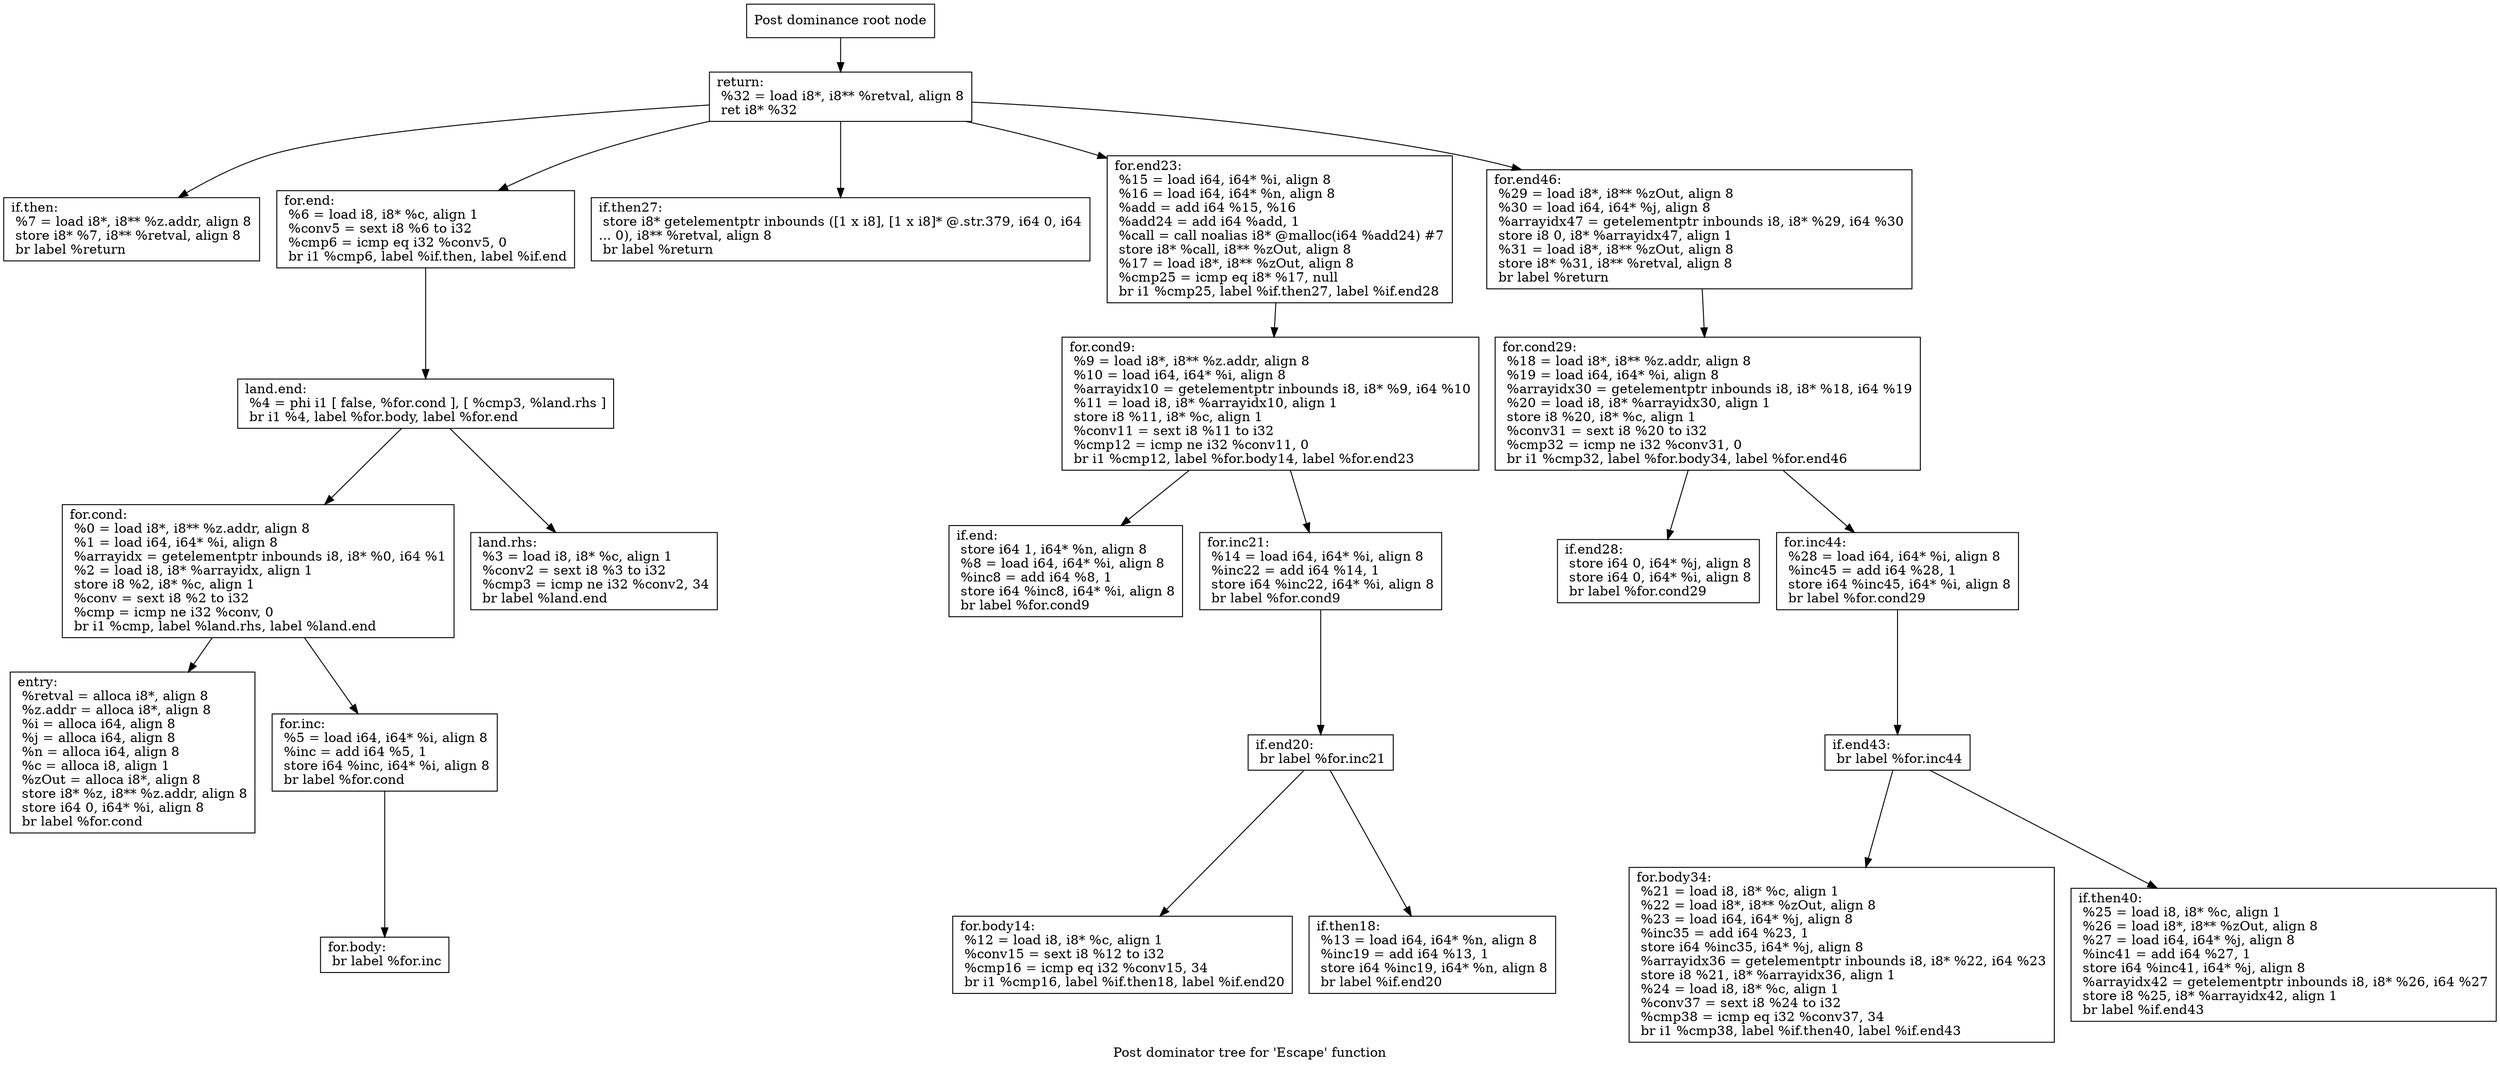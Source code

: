 digraph "Post dominator tree for 'Escape' function" {
	label="Post dominator tree for 'Escape' function";

	Node0x23483e0 [shape=record,label="{Post dominance root node}"];
	Node0x23483e0 -> Node0x2344a70;
	Node0x2344a70 [shape=record,label="{return:                                           \l  %32 = load i8*, i8** %retval, align 8\l  ret i8* %32\l}"];
	Node0x2344a70 -> Node0x22ce840;
	Node0x2344a70 -> Node0x2251760;
	Node0x2344a70 -> Node0x2257ce0;
	Node0x2344a70 -> Node0x22f4920;
	Node0x2344a70 -> Node0x22e2530;
	Node0x22ce840 [shape=record,label="{if.then:                                          \l  %7 = load i8*, i8** %z.addr, align 8\l  store i8* %7, i8** %retval, align 8\l  br label %return\l}"];
	Node0x2251760 [shape=record,label="{for.end:                                          \l  %6 = load i8, i8* %c, align 1\l  %conv5 = sext i8 %6 to i32\l  %cmp6 = icmp eq i32 %conv5, 0\l  br i1 %cmp6, label %if.then, label %if.end\l}"];
	Node0x2251760 -> Node0x22f66b0;
	Node0x22f66b0 [shape=record,label="{land.end:                                         \l  %4 = phi i1 [ false, %for.cond ], [ %cmp3, %land.rhs ]\l  br i1 %4, label %for.body, label %for.end\l}"];
	Node0x22f66b0 -> Node0x226b1e0;
	Node0x22f66b0 -> Node0x22b50c0;
	Node0x226b1e0 [shape=record,label="{for.cond:                                         \l  %0 = load i8*, i8** %z.addr, align 8\l  %1 = load i64, i64* %i, align 8\l  %arrayidx = getelementptr inbounds i8, i8* %0, i64 %1\l  %2 = load i8, i8* %arrayidx, align 1\l  store i8 %2, i8* %c, align 1\l  %conv = sext i8 %2 to i32\l  %cmp = icmp ne i32 %conv, 0\l  br i1 %cmp, label %land.rhs, label %land.end\l}"];
	Node0x226b1e0 -> Node0x2291bc0;
	Node0x226b1e0 -> Node0x22d7290;
	Node0x2291bc0 [shape=record,label="{entry:\l  %retval = alloca i8*, align 8\l  %z.addr = alloca i8*, align 8\l  %i = alloca i64, align 8\l  %j = alloca i64, align 8\l  %n = alloca i64, align 8\l  %c = alloca i8, align 1\l  %zOut = alloca i8*, align 8\l  store i8* %z, i8** %z.addr, align 8\l  store i64 0, i64* %i, align 8\l  br label %for.cond\l}"];
	Node0x22d7290 [shape=record,label="{for.inc:                                          \l  %5 = load i64, i64* %i, align 8\l  %inc = add i64 %5, 1\l  store i64 %inc, i64* %i, align 8\l  br label %for.cond\l}"];
	Node0x22d7290 -> Node0x22d4560;
	Node0x22d4560 [shape=record,label="{for.body:                                         \l  br label %for.inc\l}"];
	Node0x22b50c0 [shape=record,label="{land.rhs:                                         \l  %3 = load i8, i8* %c, align 1\l  %conv2 = sext i8 %3 to i32\l  %cmp3 = icmp ne i32 %conv2, 34\l  br label %land.end\l}"];
	Node0x2257ce0 [shape=record,label="{if.then27:                                        \l  store i8* getelementptr inbounds ([1 x i8], [1 x i8]* @.str.379, i64 0, i64\l... 0), i8** %retval, align 8\l  br label %return\l}"];
	Node0x22f4920 [shape=record,label="{for.end23:                                        \l  %15 = load i64, i64* %i, align 8\l  %16 = load i64, i64* %n, align 8\l  %add = add i64 %15, %16\l  %add24 = add i64 %add, 1\l  %call = call noalias i8* @malloc(i64 %add24) #7\l  store i8* %call, i8** %zOut, align 8\l  %17 = load i8*, i8** %zOut, align 8\l  %cmp25 = icmp eq i8* %17, null\l  br i1 %cmp25, label %if.then27, label %if.end28\l}"];
	Node0x22f4920 -> Node0x229ebc0;
	Node0x229ebc0 [shape=record,label="{for.cond9:                                        \l  %9 = load i8*, i8** %z.addr, align 8\l  %10 = load i64, i64* %i, align 8\l  %arrayidx10 = getelementptr inbounds i8, i8* %9, i64 %10\l  %11 = load i8, i8* %arrayidx10, align 1\l  store i8 %11, i8* %c, align 1\l  %conv11 = sext i8 %11 to i32\l  %cmp12 = icmp ne i32 %conv11, 0\l  br i1 %cmp12, label %for.body14, label %for.end23\l}"];
	Node0x229ebc0 -> Node0x2304680;
	Node0x229ebc0 -> Node0x22ee3c0;
	Node0x2304680 [shape=record,label="{if.end:                                           \l  store i64 1, i64* %n, align 8\l  %8 = load i64, i64* %i, align 8\l  %inc8 = add i64 %8, 1\l  store i64 %inc8, i64* %i, align 8\l  br label %for.cond9\l}"];
	Node0x22ee3c0 [shape=record,label="{for.inc21:                                        \l  %14 = load i64, i64* %i, align 8\l  %inc22 = add i64 %14, 1\l  store i64 %inc22, i64* %i, align 8\l  br label %for.cond9\l}"];
	Node0x22ee3c0 -> Node0x230a0a0;
	Node0x230a0a0 [shape=record,label="{if.end20:                                         \l  br label %for.inc21\l}"];
	Node0x230a0a0 -> Node0x22ccb40;
	Node0x230a0a0 -> Node0x228dcc0;
	Node0x22ccb40 [shape=record,label="{for.body14:                                       \l  %12 = load i8, i8* %c, align 1\l  %conv15 = sext i8 %12 to i32\l  %cmp16 = icmp eq i32 %conv15, 34\l  br i1 %cmp16, label %if.then18, label %if.end20\l}"];
	Node0x228dcc0 [shape=record,label="{if.then18:                                        \l  %13 = load i64, i64* %n, align 8\l  %inc19 = add i64 %13, 1\l  store i64 %inc19, i64* %n, align 8\l  br label %if.end20\l}"];
	Node0x22e2530 [shape=record,label="{for.end46:                                        \l  %29 = load i8*, i8** %zOut, align 8\l  %30 = load i64, i64* %j, align 8\l  %arrayidx47 = getelementptr inbounds i8, i8* %29, i64 %30\l  store i8 0, i8* %arrayidx47, align 1\l  %31 = load i8*, i8** %zOut, align 8\l  store i8* %31, i8** %retval, align 8\l  br label %return\l}"];
	Node0x22e2530 -> Node0x2258140;
	Node0x2258140 [shape=record,label="{for.cond29:                                       \l  %18 = load i8*, i8** %z.addr, align 8\l  %19 = load i64, i64* %i, align 8\l  %arrayidx30 = getelementptr inbounds i8, i8* %18, i64 %19\l  %20 = load i8, i8* %arrayidx30, align 1\l  store i8 %20, i8* %c, align 1\l  %conv31 = sext i8 %20 to i32\l  %cmp32 = icmp ne i32 %conv31, 0\l  br i1 %cmp32, label %for.body34, label %for.end46\l}"];
	Node0x2258140 -> Node0x22f95f0;
	Node0x2258140 -> Node0x22c34e0;
	Node0x22f95f0 [shape=record,label="{if.end28:                                         \l  store i64 0, i64* %j, align 8\l  store i64 0, i64* %i, align 8\l  br label %for.cond29\l}"];
	Node0x22c34e0 [shape=record,label="{for.inc44:                                        \l  %28 = load i64, i64* %i, align 8\l  %inc45 = add i64 %28, 1\l  store i64 %inc45, i64* %i, align 8\l  br label %for.cond29\l}"];
	Node0x22c34e0 -> Node0x22ea200;
	Node0x22ea200 [shape=record,label="{if.end43:                                         \l  br label %for.inc44\l}"];
	Node0x22ea200 -> Node0x22673b0;
	Node0x22ea200 -> Node0x22b2240;
	Node0x22673b0 [shape=record,label="{for.body34:                                       \l  %21 = load i8, i8* %c, align 1\l  %22 = load i8*, i8** %zOut, align 8\l  %23 = load i64, i64* %j, align 8\l  %inc35 = add i64 %23, 1\l  store i64 %inc35, i64* %j, align 8\l  %arrayidx36 = getelementptr inbounds i8, i8* %22, i64 %23\l  store i8 %21, i8* %arrayidx36, align 1\l  %24 = load i8, i8* %c, align 1\l  %conv37 = sext i8 %24 to i32\l  %cmp38 = icmp eq i32 %conv37, 34\l  br i1 %cmp38, label %if.then40, label %if.end43\l}"];
	Node0x22b2240 [shape=record,label="{if.then40:                                        \l  %25 = load i8, i8* %c, align 1\l  %26 = load i8*, i8** %zOut, align 8\l  %27 = load i64, i64* %j, align 8\l  %inc41 = add i64 %27, 1\l  store i64 %inc41, i64* %j, align 8\l  %arrayidx42 = getelementptr inbounds i8, i8* %26, i64 %27\l  store i8 %25, i8* %arrayidx42, align 1\l  br label %if.end43\l}"];
}
